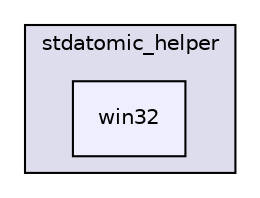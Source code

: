 digraph "include/rcutils/stdatomic_helper/win32" {
  compound=true
  node [ fontsize="10", fontname="Helvetica"];
  edge [ labelfontsize="10", labelfontname="Helvetica"];
  subgraph clusterdir_61de7eb0fc8c65637acd8c3ebbd1e36d {
    graph [ bgcolor="#ddddee", pencolor="black", label="stdatomic_helper" fontname="Helvetica", fontsize="10", URL="dir_61de7eb0fc8c65637acd8c3ebbd1e36d.html"]
  dir_85b5d5d21af049f96005c7baed87d8f4 [shape=box, label="win32", style="filled", fillcolor="#eeeeff", pencolor="black", URL="dir_85b5d5d21af049f96005c7baed87d8f4.html"];
  }
}
